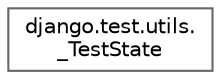 digraph "Graphical Class Hierarchy"
{
 // LATEX_PDF_SIZE
  bgcolor="transparent";
  edge [fontname=Helvetica,fontsize=10,labelfontname=Helvetica,labelfontsize=10];
  node [fontname=Helvetica,fontsize=10,shape=box,height=0.2,width=0.4];
  rankdir="LR";
  Node0 [id="Node000000",label="django.test.utils.\l_TestState",height=0.2,width=0.4,color="grey40", fillcolor="white", style="filled",URL="$classdjango_1_1test_1_1utils_1_1___test_state.html",tooltip=" "];
}
